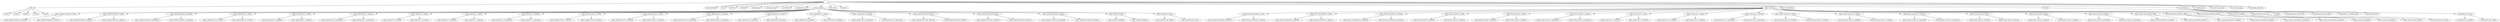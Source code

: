 digraph tree {
    "";
    "trials";
    "trials[0]";
    "trials[1]";
    "trials[2]";
    "trials[3]";
    "trials[4]";
    "train_timestamp";
    "cores";
    "iterations";
    "intercept";
    "intercept_sign";
    "nevergrad_algo";
    "ts_validation";
    "add_penalty_factor";
    "hyper_updated";
    "hyper_updated.facebook_S_thetas";
    "hyper_updated.facebook_S_thetas[0]";
    "hyper_updated.facebook_S_thetas[1]";
    "hyper_updated.facebook_S_alphas";
    "hyper_updated.facebook_S_alphas[0]";
    "hyper_updated.facebook_S_alphas[1]";
    "hyper_updated.facebook_S_gammas";
    "hyper_updated.facebook_S_gammas[0]";
    "hyper_updated.facebook_S_gammas[1]";
    "hyper_updated.print_S_thetas";
    "hyper_updated.print_S_thetas[0]";
    "hyper_updated.print_S_thetas[1]";
    "hyper_updated.print_S_alphas";
    "hyper_updated.print_S_alphas[0]";
    "hyper_updated.print_S_alphas[1]";
    "hyper_updated.print_S_gammas";
    "hyper_updated.print_S_gammas[0]";
    "hyper_updated.print_S_gammas[1]";
    "hyper_updated.tv_S_thetas";
    "hyper_updated.tv_S_thetas[0]";
    "hyper_updated.tv_S_thetas[1]";
    "hyper_updated.tv_S_alphas";
    "hyper_updated.tv_S_alphas[0]";
    "hyper_updated.tv_S_alphas[1]";
    "hyper_updated.tv_S_gammas";
    "hyper_updated.tv_S_gammas[0]";
    "hyper_updated.tv_S_gammas[1]";
    "hyper_updated.search_S_thetas";
    "hyper_updated.search_S_thetas[0]";
    "hyper_updated.search_S_thetas[1]";
    "hyper_updated.search_S_alphas";
    "hyper_updated.search_S_alphas[0]";
    "hyper_updated.search_S_alphas[1]";
    "hyper_updated.search_S_gammas";
    "hyper_updated.search_S_gammas[0]";
    "hyper_updated.search_S_gammas[1]";
    "hyper_updated.ooh_S_thetas";
    "hyper_updated.ooh_S_thetas[0]";
    "hyper_updated.ooh_S_thetas[1]";
    "hyper_updated.ooh_S_alphas";
    "hyper_updated.ooh_S_alphas[0]";
    "hyper_updated.ooh_S_alphas[1]";
    "hyper_updated.ooh_S_gammas";
    "hyper_updated.ooh_S_gammas[0]";
    "hyper_updated.ooh_S_gammas[1]";
    "hyper_updated.newsletter_thetas";
    "hyper_updated.newsletter_thetas[0]";
    "hyper_updated.newsletter_thetas[1]";
    "hyper_updated.newsletter_alphas";
    "hyper_updated.newsletter_alphas[0]";
    "hyper_updated.newsletter_alphas[1]";
    "hyper_updated.newsletter_gammas";
    "hyper_updated.newsletter_gammas[0]";
    "hyper_updated.newsletter_gammas[1]";
    "hyper_updated.lambda";
    "hyper_updated.lambda[0]";
    "hyper_updated.lambda[1]";
    "hyper_updated.train_size";
    "hyper_updated.train_size[0]";
    "hyper_updated.train_size[1]";
    "hyper_fixed";
    "select_id";
    "hyper_bound_ng";
    "hyper_bound_ng.facebook_S_thetas";
    "hyper_bound_ng.facebook_S_thetas[0]";
    "hyper_bound_ng.facebook_S_thetas[1]";
    "hyper_bound_ng.facebook_S_alphas";
    "hyper_bound_ng.facebook_S_alphas[0]";
    "hyper_bound_ng.facebook_S_alphas[1]";
    "hyper_bound_ng.facebook_S_gammas";
    "hyper_bound_ng.facebook_S_gammas[0]";
    "hyper_bound_ng.facebook_S_gammas[1]";
    "hyper_bound_ng.print_S_thetas";
    "hyper_bound_ng.print_S_thetas[0]";
    "hyper_bound_ng.print_S_thetas[1]";
    "hyper_bound_ng.print_S_alphas";
    "hyper_bound_ng.print_S_alphas[0]";
    "hyper_bound_ng.print_S_alphas[1]";
    "hyper_bound_ng.print_S_gammas";
    "hyper_bound_ng.print_S_gammas[0]";
    "hyper_bound_ng.print_S_gammas[1]";
    "hyper_bound_ng.tv_S_thetas";
    "hyper_bound_ng.tv_S_thetas[0]";
    "hyper_bound_ng.tv_S_thetas[1]";
    "hyper_bound_ng.tv_S_alphas";
    "hyper_bound_ng.tv_S_alphas[0]";
    "hyper_bound_ng.tv_S_alphas[1]";
    "hyper_bound_ng.tv_S_gammas";
    "hyper_bound_ng.tv_S_gammas[0]";
    "hyper_bound_ng.tv_S_gammas[1]";
    "hyper_bound_ng.search_S_thetas";
    "hyper_bound_ng.search_S_thetas[0]";
    "hyper_bound_ng.search_S_thetas[1]";
    "hyper_bound_ng.search_S_alphas";
    "hyper_bound_ng.search_S_alphas[0]";
    "hyper_bound_ng.search_S_alphas[1]";
    "hyper_bound_ng.search_S_gammas";
    "hyper_bound_ng.search_S_gammas[0]";
    "hyper_bound_ng.search_S_gammas[1]";
    "hyper_bound_ng.ooh_S_thetas";
    "hyper_bound_ng.ooh_S_thetas[0]";
    "hyper_bound_ng.ooh_S_thetas[1]";
    "hyper_bound_ng.ooh_S_alphas";
    "hyper_bound_ng.ooh_S_alphas[0]";
    "hyper_bound_ng.ooh_S_alphas[1]";
    "hyper_bound_ng.ooh_S_gammas";
    "hyper_bound_ng.ooh_S_gammas[0]";
    "hyper_bound_ng.ooh_S_gammas[1]";
    "hyper_bound_ng.newsletter_thetas";
    "hyper_bound_ng.newsletter_thetas[0]";
    "hyper_bound_ng.newsletter_thetas[1]";
    "hyper_bound_ng.newsletter_alphas";
    "hyper_bound_ng.newsletter_alphas[0]";
    "hyper_bound_ng.newsletter_alphas[1]";
    "hyper_bound_ng.newsletter_gammas";
    "hyper_bound_ng.newsletter_gammas[0]";
    "hyper_bound_ng.newsletter_gammas[1]";
    "hyper_bound_ng.lambda";
    "hyper_bound_ng.lambda[0]";
    "hyper_bound_ng.lambda[1]";
    "hyper_bound_ng.train_size";
    "hyper_bound_ng.train_size[0]";
    "hyper_bound_ng.train_size[1]";
    "hyper_bound_fixed";
    "seed";
    "seed[0]";
    "convergence";
    "convergence.moo_distrb_plot";
    "convergence.moo_cloud_plot";
    "convergence.ts_validation_plot";
    "convergence.errors";
    "convergence.conv_msg";
    "convergence.conv_msg[0]";
    "convergence.conv_msg[1]";
    "ts_validation_plot";
    "all_result_hyp_param";
    "all_x_decomp_agg";
    "all_decomp_spend_dist";
    "" -> "trials";
    "" -> "train_timestamp";
    "" -> "cores";
    "" -> "iterations";
    "" -> "intercept";
    "" -> "intercept_sign";
    "" -> "nevergrad_algo";
    "" -> "ts_validation";
    "" -> "add_penalty_factor";
    "" -> "hyper_updated";
    "" -> "hyper_fixed";
    "" -> "select_id";
    "" -> "hyper_bound_ng";
    "" -> "hyper_bound_fixed";
    "" -> "seed";
    "" -> "convergence";
    "" -> "ts_validation_plot";
    "" -> "all_result_hyp_param";
    "" -> "all_x_decomp_agg";
    "" -> "all_decomp_spend_dist";
    "trials" -> "trials[0]";
    "trials" -> "trials[1]";
    "trials" -> "trials[2]";
    "trials" -> "trials[3]";
    "trials" -> "trials[4]";
    "hyper_updated" -> "hyper_updated.facebook_S_thetas";
    "hyper_updated" -> "hyper_updated.facebook_S_alphas";
    "hyper_updated" -> "hyper_updated.facebook_S_gammas";
    "hyper_updated" -> "hyper_updated.print_S_thetas";
    "hyper_updated" -> "hyper_updated.print_S_alphas";
    "hyper_updated" -> "hyper_updated.print_S_gammas";
    "hyper_updated" -> "hyper_updated.tv_S_thetas";
    "hyper_updated" -> "hyper_updated.tv_S_alphas";
    "hyper_updated" -> "hyper_updated.tv_S_gammas";
    "hyper_updated" -> "hyper_updated.search_S_thetas";
    "hyper_updated" -> "hyper_updated.search_S_alphas";
    "hyper_updated" -> "hyper_updated.search_S_gammas";
    "hyper_updated" -> "hyper_updated.ooh_S_thetas";
    "hyper_updated" -> "hyper_updated.ooh_S_alphas";
    "hyper_updated" -> "hyper_updated.ooh_S_gammas";
    "hyper_updated" -> "hyper_updated.newsletter_thetas";
    "hyper_updated" -> "hyper_updated.newsletter_alphas";
    "hyper_updated" -> "hyper_updated.newsletter_gammas";
    "hyper_updated" -> "hyper_updated.lambda";
    "hyper_updated" -> "hyper_updated.train_size";
    "hyper_updated.facebook_S_thetas" -> "hyper_updated.facebook_S_thetas[0]";
    "hyper_updated.facebook_S_thetas" -> "hyper_updated.facebook_S_thetas[1]";
    "hyper_updated.facebook_S_alphas" -> "hyper_updated.facebook_S_alphas[0]";
    "hyper_updated.facebook_S_alphas" -> "hyper_updated.facebook_S_alphas[1]";
    "hyper_updated.facebook_S_gammas" -> "hyper_updated.facebook_S_gammas[0]";
    "hyper_updated.facebook_S_gammas" -> "hyper_updated.facebook_S_gammas[1]";
    "hyper_updated.print_S_thetas" -> "hyper_updated.print_S_thetas[0]";
    "hyper_updated.print_S_thetas" -> "hyper_updated.print_S_thetas[1]";
    "hyper_updated.print_S_alphas" -> "hyper_updated.print_S_alphas[0]";
    "hyper_updated.print_S_alphas" -> "hyper_updated.print_S_alphas[1]";
    "hyper_updated.print_S_gammas" -> "hyper_updated.print_S_gammas[0]";
    "hyper_updated.print_S_gammas" -> "hyper_updated.print_S_gammas[1]";
    "hyper_updated.tv_S_thetas" -> "hyper_updated.tv_S_thetas[0]";
    "hyper_updated.tv_S_thetas" -> "hyper_updated.tv_S_thetas[1]";
    "hyper_updated.tv_S_alphas" -> "hyper_updated.tv_S_alphas[0]";
    "hyper_updated.tv_S_alphas" -> "hyper_updated.tv_S_alphas[1]";
    "hyper_updated.tv_S_gammas" -> "hyper_updated.tv_S_gammas[0]";
    "hyper_updated.tv_S_gammas" -> "hyper_updated.tv_S_gammas[1]";
    "hyper_updated.search_S_thetas" -> "hyper_updated.search_S_thetas[0]";
    "hyper_updated.search_S_thetas" -> "hyper_updated.search_S_thetas[1]";
    "hyper_updated.search_S_alphas" -> "hyper_updated.search_S_alphas[0]";
    "hyper_updated.search_S_alphas" -> "hyper_updated.search_S_alphas[1]";
    "hyper_updated.search_S_gammas" -> "hyper_updated.search_S_gammas[0]";
    "hyper_updated.search_S_gammas" -> "hyper_updated.search_S_gammas[1]";
    "hyper_updated.ooh_S_thetas" -> "hyper_updated.ooh_S_thetas[0]";
    "hyper_updated.ooh_S_thetas" -> "hyper_updated.ooh_S_thetas[1]";
    "hyper_updated.ooh_S_alphas" -> "hyper_updated.ooh_S_alphas[0]";
    "hyper_updated.ooh_S_alphas" -> "hyper_updated.ooh_S_alphas[1]";
    "hyper_updated.ooh_S_gammas" -> "hyper_updated.ooh_S_gammas[0]";
    "hyper_updated.ooh_S_gammas" -> "hyper_updated.ooh_S_gammas[1]";
    "hyper_updated.newsletter_thetas" -> "hyper_updated.newsletter_thetas[0]";
    "hyper_updated.newsletter_thetas" -> "hyper_updated.newsletter_thetas[1]";
    "hyper_updated.newsletter_alphas" -> "hyper_updated.newsletter_alphas[0]";
    "hyper_updated.newsletter_alphas" -> "hyper_updated.newsletter_alphas[1]";
    "hyper_updated.newsletter_gammas" -> "hyper_updated.newsletter_gammas[0]";
    "hyper_updated.newsletter_gammas" -> "hyper_updated.newsletter_gammas[1]";
    "hyper_updated.lambda" -> "hyper_updated.lambda[0]";
    "hyper_updated.lambda" -> "hyper_updated.lambda[1]";
    "hyper_updated.train_size" -> "hyper_updated.train_size[0]";
    "hyper_updated.train_size" -> "hyper_updated.train_size[1]";
    "hyper_bound_ng" -> "hyper_bound_ng.facebook_S_thetas";
    "hyper_bound_ng" -> "hyper_bound_ng.facebook_S_alphas";
    "hyper_bound_ng" -> "hyper_bound_ng.facebook_S_gammas";
    "hyper_bound_ng" -> "hyper_bound_ng.print_S_thetas";
    "hyper_bound_ng" -> "hyper_bound_ng.print_S_alphas";
    "hyper_bound_ng" -> "hyper_bound_ng.print_S_gammas";
    "hyper_bound_ng" -> "hyper_bound_ng.tv_S_thetas";
    "hyper_bound_ng" -> "hyper_bound_ng.tv_S_alphas";
    "hyper_bound_ng" -> "hyper_bound_ng.tv_S_gammas";
    "hyper_bound_ng" -> "hyper_bound_ng.search_S_thetas";
    "hyper_bound_ng" -> "hyper_bound_ng.search_S_alphas";
    "hyper_bound_ng" -> "hyper_bound_ng.search_S_gammas";
    "hyper_bound_ng" -> "hyper_bound_ng.ooh_S_thetas";
    "hyper_bound_ng" -> "hyper_bound_ng.ooh_S_alphas";
    "hyper_bound_ng" -> "hyper_bound_ng.ooh_S_gammas";
    "hyper_bound_ng" -> "hyper_bound_ng.newsletter_thetas";
    "hyper_bound_ng" -> "hyper_bound_ng.newsletter_alphas";
    "hyper_bound_ng" -> "hyper_bound_ng.newsletter_gammas";
    "hyper_bound_ng" -> "hyper_bound_ng.lambda";
    "hyper_bound_ng" -> "hyper_bound_ng.train_size";
    "hyper_bound_ng.facebook_S_thetas" -> "hyper_bound_ng.facebook_S_thetas[0]";
    "hyper_bound_ng.facebook_S_thetas" -> "hyper_bound_ng.facebook_S_thetas[1]";
    "hyper_bound_ng.facebook_S_alphas" -> "hyper_bound_ng.facebook_S_alphas[0]";
    "hyper_bound_ng.facebook_S_alphas" -> "hyper_bound_ng.facebook_S_alphas[1]";
    "hyper_bound_ng.facebook_S_gammas" -> "hyper_bound_ng.facebook_S_gammas[0]";
    "hyper_bound_ng.facebook_S_gammas" -> "hyper_bound_ng.facebook_S_gammas[1]";
    "hyper_bound_ng.print_S_thetas" -> "hyper_bound_ng.print_S_thetas[0]";
    "hyper_bound_ng.print_S_thetas" -> "hyper_bound_ng.print_S_thetas[1]";
    "hyper_bound_ng.print_S_alphas" -> "hyper_bound_ng.print_S_alphas[0]";
    "hyper_bound_ng.print_S_alphas" -> "hyper_bound_ng.print_S_alphas[1]";
    "hyper_bound_ng.print_S_gammas" -> "hyper_bound_ng.print_S_gammas[0]";
    "hyper_bound_ng.print_S_gammas" -> "hyper_bound_ng.print_S_gammas[1]";
    "hyper_bound_ng.tv_S_thetas" -> "hyper_bound_ng.tv_S_thetas[0]";
    "hyper_bound_ng.tv_S_thetas" -> "hyper_bound_ng.tv_S_thetas[1]";
    "hyper_bound_ng.tv_S_alphas" -> "hyper_bound_ng.tv_S_alphas[0]";
    "hyper_bound_ng.tv_S_alphas" -> "hyper_bound_ng.tv_S_alphas[1]";
    "hyper_bound_ng.tv_S_gammas" -> "hyper_bound_ng.tv_S_gammas[0]";
    "hyper_bound_ng.tv_S_gammas" -> "hyper_bound_ng.tv_S_gammas[1]";
    "hyper_bound_ng.search_S_thetas" -> "hyper_bound_ng.search_S_thetas[0]";
    "hyper_bound_ng.search_S_thetas" -> "hyper_bound_ng.search_S_thetas[1]";
    "hyper_bound_ng.search_S_alphas" -> "hyper_bound_ng.search_S_alphas[0]";
    "hyper_bound_ng.search_S_alphas" -> "hyper_bound_ng.search_S_alphas[1]";
    "hyper_bound_ng.search_S_gammas" -> "hyper_bound_ng.search_S_gammas[0]";
    "hyper_bound_ng.search_S_gammas" -> "hyper_bound_ng.search_S_gammas[1]";
    "hyper_bound_ng.ooh_S_thetas" -> "hyper_bound_ng.ooh_S_thetas[0]";
    "hyper_bound_ng.ooh_S_thetas" -> "hyper_bound_ng.ooh_S_thetas[1]";
    "hyper_bound_ng.ooh_S_alphas" -> "hyper_bound_ng.ooh_S_alphas[0]";
    "hyper_bound_ng.ooh_S_alphas" -> "hyper_bound_ng.ooh_S_alphas[1]";
    "hyper_bound_ng.ooh_S_gammas" -> "hyper_bound_ng.ooh_S_gammas[0]";
    "hyper_bound_ng.ooh_S_gammas" -> "hyper_bound_ng.ooh_S_gammas[1]";
    "hyper_bound_ng.newsletter_thetas" -> "hyper_bound_ng.newsletter_thetas[0]";
    "hyper_bound_ng.newsletter_thetas" -> "hyper_bound_ng.newsletter_thetas[1]";
    "hyper_bound_ng.newsletter_alphas" -> "hyper_bound_ng.newsletter_alphas[0]";
    "hyper_bound_ng.newsletter_alphas" -> "hyper_bound_ng.newsletter_alphas[1]";
    "hyper_bound_ng.newsletter_gammas" -> "hyper_bound_ng.newsletter_gammas[0]";
    "hyper_bound_ng.newsletter_gammas" -> "hyper_bound_ng.newsletter_gammas[1]";
    "hyper_bound_ng.lambda" -> "hyper_bound_ng.lambda[0]";
    "hyper_bound_ng.lambda" -> "hyper_bound_ng.lambda[1]";
    "hyper_bound_ng.train_size" -> "hyper_bound_ng.train_size[0]";
    "hyper_bound_ng.train_size" -> "hyper_bound_ng.train_size[1]";
    "seed" -> "seed[0]";
    "convergence" -> "convergence.moo_distrb_plot";
    "convergence" -> "convergence.moo_cloud_plot";
    "convergence" -> "convergence.ts_validation_plot";
    "convergence" -> "convergence.errors";
    "convergence" -> "convergence.conv_msg";
    "convergence.conv_msg" -> "convergence.conv_msg[0]";
    "convergence.conv_msg" -> "convergence.conv_msg[1]";
}

